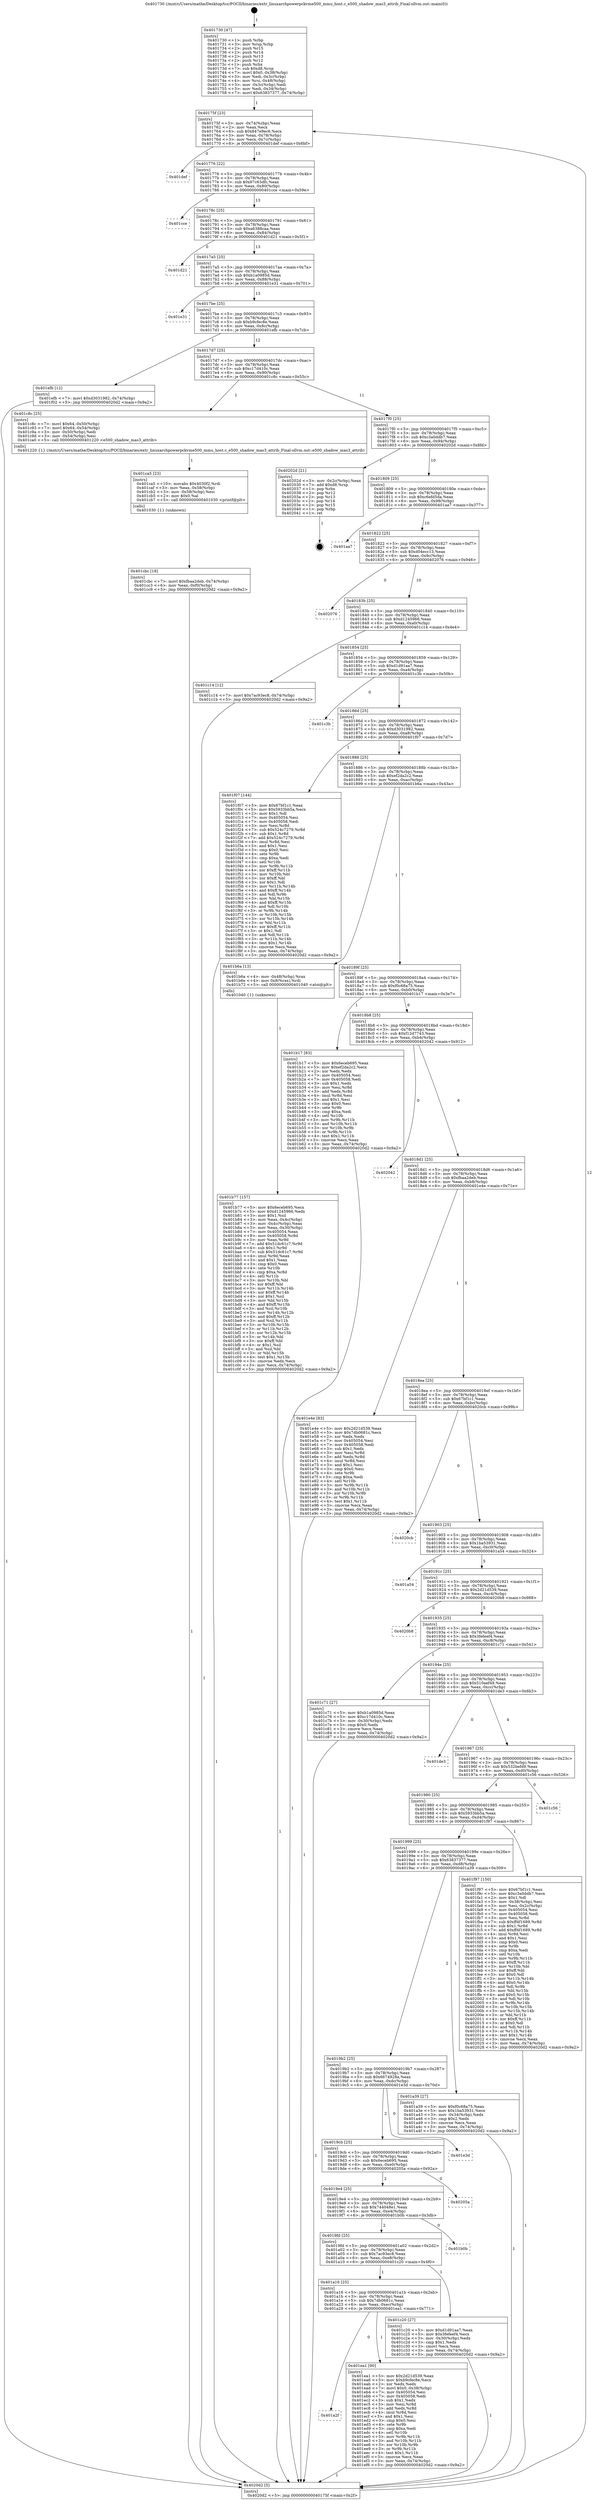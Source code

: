 digraph "0x401730" {
  label = "0x401730 (/mnt/c/Users/mathe/Desktop/tcc/POCII/binaries/extr_linuxarchpowerpckvme500_mmu_host.c_e500_shadow_mas3_attrib_Final-ollvm.out::main(0))"
  labelloc = "t"
  node[shape=record]

  Entry [label="",width=0.3,height=0.3,shape=circle,fillcolor=black,style=filled]
  "0x40175f" [label="{
     0x40175f [23]\l
     | [instrs]\l
     &nbsp;&nbsp;0x40175f \<+3\>: mov -0x74(%rbp),%eax\l
     &nbsp;&nbsp;0x401762 \<+2\>: mov %eax,%ecx\l
     &nbsp;&nbsp;0x401764 \<+6\>: sub $0x847e9ec6,%ecx\l
     &nbsp;&nbsp;0x40176a \<+3\>: mov %eax,-0x78(%rbp)\l
     &nbsp;&nbsp;0x40176d \<+3\>: mov %ecx,-0x7c(%rbp)\l
     &nbsp;&nbsp;0x401770 \<+6\>: je 0000000000401def \<main+0x6bf\>\l
  }"]
  "0x401def" [label="{
     0x401def\l
  }", style=dashed]
  "0x401776" [label="{
     0x401776 [22]\l
     | [instrs]\l
     &nbsp;&nbsp;0x401776 \<+5\>: jmp 000000000040177b \<main+0x4b\>\l
     &nbsp;&nbsp;0x40177b \<+3\>: mov -0x78(%rbp),%eax\l
     &nbsp;&nbsp;0x40177e \<+5\>: sub $0x97c63dfc,%eax\l
     &nbsp;&nbsp;0x401783 \<+3\>: mov %eax,-0x80(%rbp)\l
     &nbsp;&nbsp;0x401786 \<+6\>: je 0000000000401cce \<main+0x59e\>\l
  }"]
  Exit [label="",width=0.3,height=0.3,shape=circle,fillcolor=black,style=filled,peripheries=2]
  "0x401cce" [label="{
     0x401cce\l
  }", style=dashed]
  "0x40178c" [label="{
     0x40178c [25]\l
     | [instrs]\l
     &nbsp;&nbsp;0x40178c \<+5\>: jmp 0000000000401791 \<main+0x61\>\l
     &nbsp;&nbsp;0x401791 \<+3\>: mov -0x78(%rbp),%eax\l
     &nbsp;&nbsp;0x401794 \<+5\>: sub $0xa6388caa,%eax\l
     &nbsp;&nbsp;0x401799 \<+6\>: mov %eax,-0x84(%rbp)\l
     &nbsp;&nbsp;0x40179f \<+6\>: je 0000000000401d21 \<main+0x5f1\>\l
  }"]
  "0x401a2f" [label="{
     0x401a2f\l
  }", style=dashed]
  "0x401d21" [label="{
     0x401d21\l
  }", style=dashed]
  "0x4017a5" [label="{
     0x4017a5 [25]\l
     | [instrs]\l
     &nbsp;&nbsp;0x4017a5 \<+5\>: jmp 00000000004017aa \<main+0x7a\>\l
     &nbsp;&nbsp;0x4017aa \<+3\>: mov -0x78(%rbp),%eax\l
     &nbsp;&nbsp;0x4017ad \<+5\>: sub $0xb1a0985d,%eax\l
     &nbsp;&nbsp;0x4017b2 \<+6\>: mov %eax,-0x88(%rbp)\l
     &nbsp;&nbsp;0x4017b8 \<+6\>: je 0000000000401e31 \<main+0x701\>\l
  }"]
  "0x401ea1" [label="{
     0x401ea1 [90]\l
     | [instrs]\l
     &nbsp;&nbsp;0x401ea1 \<+5\>: mov $0x2d21d539,%eax\l
     &nbsp;&nbsp;0x401ea6 \<+5\>: mov $0xb9cfec8e,%ecx\l
     &nbsp;&nbsp;0x401eab \<+2\>: xor %edx,%edx\l
     &nbsp;&nbsp;0x401ead \<+7\>: movl $0x0,-0x38(%rbp)\l
     &nbsp;&nbsp;0x401eb4 \<+7\>: mov 0x405054,%esi\l
     &nbsp;&nbsp;0x401ebb \<+7\>: mov 0x405058,%edi\l
     &nbsp;&nbsp;0x401ec2 \<+3\>: sub $0x1,%edx\l
     &nbsp;&nbsp;0x401ec5 \<+3\>: mov %esi,%r8d\l
     &nbsp;&nbsp;0x401ec8 \<+3\>: add %edx,%r8d\l
     &nbsp;&nbsp;0x401ecb \<+4\>: imul %r8d,%esi\l
     &nbsp;&nbsp;0x401ecf \<+3\>: and $0x1,%esi\l
     &nbsp;&nbsp;0x401ed2 \<+3\>: cmp $0x0,%esi\l
     &nbsp;&nbsp;0x401ed5 \<+4\>: sete %r9b\l
     &nbsp;&nbsp;0x401ed9 \<+3\>: cmp $0xa,%edi\l
     &nbsp;&nbsp;0x401edc \<+4\>: setl %r10b\l
     &nbsp;&nbsp;0x401ee0 \<+3\>: mov %r9b,%r11b\l
     &nbsp;&nbsp;0x401ee3 \<+3\>: and %r10b,%r11b\l
     &nbsp;&nbsp;0x401ee6 \<+3\>: xor %r10b,%r9b\l
     &nbsp;&nbsp;0x401ee9 \<+3\>: or %r9b,%r11b\l
     &nbsp;&nbsp;0x401eec \<+4\>: test $0x1,%r11b\l
     &nbsp;&nbsp;0x401ef0 \<+3\>: cmovne %ecx,%eax\l
     &nbsp;&nbsp;0x401ef3 \<+3\>: mov %eax,-0x74(%rbp)\l
     &nbsp;&nbsp;0x401ef6 \<+5\>: jmp 00000000004020d2 \<main+0x9a2\>\l
  }"]
  "0x401e31" [label="{
     0x401e31\l
  }", style=dashed]
  "0x4017be" [label="{
     0x4017be [25]\l
     | [instrs]\l
     &nbsp;&nbsp;0x4017be \<+5\>: jmp 00000000004017c3 \<main+0x93\>\l
     &nbsp;&nbsp;0x4017c3 \<+3\>: mov -0x78(%rbp),%eax\l
     &nbsp;&nbsp;0x4017c6 \<+5\>: sub $0xb9cfec8e,%eax\l
     &nbsp;&nbsp;0x4017cb \<+6\>: mov %eax,-0x8c(%rbp)\l
     &nbsp;&nbsp;0x4017d1 \<+6\>: je 0000000000401efb \<main+0x7cb\>\l
  }"]
  "0x401cbc" [label="{
     0x401cbc [18]\l
     | [instrs]\l
     &nbsp;&nbsp;0x401cbc \<+7\>: movl $0xfbaa2deb,-0x74(%rbp)\l
     &nbsp;&nbsp;0x401cc3 \<+6\>: mov %eax,-0xf0(%rbp)\l
     &nbsp;&nbsp;0x401cc9 \<+5\>: jmp 00000000004020d2 \<main+0x9a2\>\l
  }"]
  "0x401efb" [label="{
     0x401efb [12]\l
     | [instrs]\l
     &nbsp;&nbsp;0x401efb \<+7\>: movl $0xd3031982,-0x74(%rbp)\l
     &nbsp;&nbsp;0x401f02 \<+5\>: jmp 00000000004020d2 \<main+0x9a2\>\l
  }"]
  "0x4017d7" [label="{
     0x4017d7 [25]\l
     | [instrs]\l
     &nbsp;&nbsp;0x4017d7 \<+5\>: jmp 00000000004017dc \<main+0xac\>\l
     &nbsp;&nbsp;0x4017dc \<+3\>: mov -0x78(%rbp),%eax\l
     &nbsp;&nbsp;0x4017df \<+5\>: sub $0xc17d410c,%eax\l
     &nbsp;&nbsp;0x4017e4 \<+6\>: mov %eax,-0x90(%rbp)\l
     &nbsp;&nbsp;0x4017ea \<+6\>: je 0000000000401c8c \<main+0x55c\>\l
  }"]
  "0x401ca5" [label="{
     0x401ca5 [23]\l
     | [instrs]\l
     &nbsp;&nbsp;0x401ca5 \<+10\>: movabs $0x4030f2,%rdi\l
     &nbsp;&nbsp;0x401caf \<+3\>: mov %eax,-0x58(%rbp)\l
     &nbsp;&nbsp;0x401cb2 \<+3\>: mov -0x58(%rbp),%esi\l
     &nbsp;&nbsp;0x401cb5 \<+2\>: mov $0x0,%al\l
     &nbsp;&nbsp;0x401cb7 \<+5\>: call 0000000000401030 \<printf@plt\>\l
     | [calls]\l
     &nbsp;&nbsp;0x401030 \{1\} (unknown)\l
  }"]
  "0x401c8c" [label="{
     0x401c8c [25]\l
     | [instrs]\l
     &nbsp;&nbsp;0x401c8c \<+7\>: movl $0x64,-0x50(%rbp)\l
     &nbsp;&nbsp;0x401c93 \<+7\>: movl $0x64,-0x54(%rbp)\l
     &nbsp;&nbsp;0x401c9a \<+3\>: mov -0x50(%rbp),%edi\l
     &nbsp;&nbsp;0x401c9d \<+3\>: mov -0x54(%rbp),%esi\l
     &nbsp;&nbsp;0x401ca0 \<+5\>: call 0000000000401220 \<e500_shadow_mas3_attrib\>\l
     | [calls]\l
     &nbsp;&nbsp;0x401220 \{1\} (/mnt/c/Users/mathe/Desktop/tcc/POCII/binaries/extr_linuxarchpowerpckvme500_mmu_host.c_e500_shadow_mas3_attrib_Final-ollvm.out::e500_shadow_mas3_attrib)\l
  }"]
  "0x4017f0" [label="{
     0x4017f0 [25]\l
     | [instrs]\l
     &nbsp;&nbsp;0x4017f0 \<+5\>: jmp 00000000004017f5 \<main+0xc5\>\l
     &nbsp;&nbsp;0x4017f5 \<+3\>: mov -0x78(%rbp),%eax\l
     &nbsp;&nbsp;0x4017f8 \<+5\>: sub $0xc3a0ddb7,%eax\l
     &nbsp;&nbsp;0x4017fd \<+6\>: mov %eax,-0x94(%rbp)\l
     &nbsp;&nbsp;0x401803 \<+6\>: je 000000000040202d \<main+0x8fd\>\l
  }"]
  "0x401a16" [label="{
     0x401a16 [25]\l
     | [instrs]\l
     &nbsp;&nbsp;0x401a16 \<+5\>: jmp 0000000000401a1b \<main+0x2eb\>\l
     &nbsp;&nbsp;0x401a1b \<+3\>: mov -0x78(%rbp),%eax\l
     &nbsp;&nbsp;0x401a1e \<+5\>: sub $0x7db0681c,%eax\l
     &nbsp;&nbsp;0x401a23 \<+6\>: mov %eax,-0xec(%rbp)\l
     &nbsp;&nbsp;0x401a29 \<+6\>: je 0000000000401ea1 \<main+0x771\>\l
  }"]
  "0x40202d" [label="{
     0x40202d [21]\l
     | [instrs]\l
     &nbsp;&nbsp;0x40202d \<+3\>: mov -0x2c(%rbp),%eax\l
     &nbsp;&nbsp;0x402030 \<+7\>: add $0xd8,%rsp\l
     &nbsp;&nbsp;0x402037 \<+1\>: pop %rbx\l
     &nbsp;&nbsp;0x402038 \<+2\>: pop %r12\l
     &nbsp;&nbsp;0x40203a \<+2\>: pop %r13\l
     &nbsp;&nbsp;0x40203c \<+2\>: pop %r14\l
     &nbsp;&nbsp;0x40203e \<+2\>: pop %r15\l
     &nbsp;&nbsp;0x402040 \<+1\>: pop %rbp\l
     &nbsp;&nbsp;0x402041 \<+1\>: ret\l
  }"]
  "0x401809" [label="{
     0x401809 [25]\l
     | [instrs]\l
     &nbsp;&nbsp;0x401809 \<+5\>: jmp 000000000040180e \<main+0xde\>\l
     &nbsp;&nbsp;0x40180e \<+3\>: mov -0x78(%rbp),%eax\l
     &nbsp;&nbsp;0x401811 \<+5\>: sub $0xc6efd5da,%eax\l
     &nbsp;&nbsp;0x401816 \<+6\>: mov %eax,-0x98(%rbp)\l
     &nbsp;&nbsp;0x40181c \<+6\>: je 0000000000401aa7 \<main+0x377\>\l
  }"]
  "0x401c20" [label="{
     0x401c20 [27]\l
     | [instrs]\l
     &nbsp;&nbsp;0x401c20 \<+5\>: mov $0xd1d91aa7,%eax\l
     &nbsp;&nbsp;0x401c25 \<+5\>: mov $0x3fefeef4,%ecx\l
     &nbsp;&nbsp;0x401c2a \<+3\>: mov -0x30(%rbp),%edx\l
     &nbsp;&nbsp;0x401c2d \<+3\>: cmp $0x1,%edx\l
     &nbsp;&nbsp;0x401c30 \<+3\>: cmovl %ecx,%eax\l
     &nbsp;&nbsp;0x401c33 \<+3\>: mov %eax,-0x74(%rbp)\l
     &nbsp;&nbsp;0x401c36 \<+5\>: jmp 00000000004020d2 \<main+0x9a2\>\l
  }"]
  "0x401aa7" [label="{
     0x401aa7\l
  }", style=dashed]
  "0x401822" [label="{
     0x401822 [25]\l
     | [instrs]\l
     &nbsp;&nbsp;0x401822 \<+5\>: jmp 0000000000401827 \<main+0xf7\>\l
     &nbsp;&nbsp;0x401827 \<+3\>: mov -0x78(%rbp),%eax\l
     &nbsp;&nbsp;0x40182a \<+5\>: sub $0xd04ecc13,%eax\l
     &nbsp;&nbsp;0x40182f \<+6\>: mov %eax,-0x9c(%rbp)\l
     &nbsp;&nbsp;0x401835 \<+6\>: je 0000000000402076 \<main+0x946\>\l
  }"]
  "0x4019fd" [label="{
     0x4019fd [25]\l
     | [instrs]\l
     &nbsp;&nbsp;0x4019fd \<+5\>: jmp 0000000000401a02 \<main+0x2d2\>\l
     &nbsp;&nbsp;0x401a02 \<+3\>: mov -0x78(%rbp),%eax\l
     &nbsp;&nbsp;0x401a05 \<+5\>: sub $0x7ac93ec8,%eax\l
     &nbsp;&nbsp;0x401a0a \<+6\>: mov %eax,-0xe8(%rbp)\l
     &nbsp;&nbsp;0x401a10 \<+6\>: je 0000000000401c20 \<main+0x4f0\>\l
  }"]
  "0x402076" [label="{
     0x402076\l
  }", style=dashed]
  "0x40183b" [label="{
     0x40183b [25]\l
     | [instrs]\l
     &nbsp;&nbsp;0x40183b \<+5\>: jmp 0000000000401840 \<main+0x110\>\l
     &nbsp;&nbsp;0x401840 \<+3\>: mov -0x78(%rbp),%eax\l
     &nbsp;&nbsp;0x401843 \<+5\>: sub $0xd1245966,%eax\l
     &nbsp;&nbsp;0x401848 \<+6\>: mov %eax,-0xa0(%rbp)\l
     &nbsp;&nbsp;0x40184e \<+6\>: je 0000000000401c14 \<main+0x4e4\>\l
  }"]
  "0x401b0b" [label="{
     0x401b0b\l
  }", style=dashed]
  "0x401c14" [label="{
     0x401c14 [12]\l
     | [instrs]\l
     &nbsp;&nbsp;0x401c14 \<+7\>: movl $0x7ac93ec8,-0x74(%rbp)\l
     &nbsp;&nbsp;0x401c1b \<+5\>: jmp 00000000004020d2 \<main+0x9a2\>\l
  }"]
  "0x401854" [label="{
     0x401854 [25]\l
     | [instrs]\l
     &nbsp;&nbsp;0x401854 \<+5\>: jmp 0000000000401859 \<main+0x129\>\l
     &nbsp;&nbsp;0x401859 \<+3\>: mov -0x78(%rbp),%eax\l
     &nbsp;&nbsp;0x40185c \<+5\>: sub $0xd1d91aa7,%eax\l
     &nbsp;&nbsp;0x401861 \<+6\>: mov %eax,-0xa4(%rbp)\l
     &nbsp;&nbsp;0x401867 \<+6\>: je 0000000000401c3b \<main+0x50b\>\l
  }"]
  "0x4019e4" [label="{
     0x4019e4 [25]\l
     | [instrs]\l
     &nbsp;&nbsp;0x4019e4 \<+5\>: jmp 00000000004019e9 \<main+0x2b9\>\l
     &nbsp;&nbsp;0x4019e9 \<+3\>: mov -0x78(%rbp),%eax\l
     &nbsp;&nbsp;0x4019ec \<+5\>: sub $0x744048e1,%eax\l
     &nbsp;&nbsp;0x4019f1 \<+6\>: mov %eax,-0xe4(%rbp)\l
     &nbsp;&nbsp;0x4019f7 \<+6\>: je 0000000000401b0b \<main+0x3db\>\l
  }"]
  "0x401c3b" [label="{
     0x401c3b\l
  }", style=dashed]
  "0x40186d" [label="{
     0x40186d [25]\l
     | [instrs]\l
     &nbsp;&nbsp;0x40186d \<+5\>: jmp 0000000000401872 \<main+0x142\>\l
     &nbsp;&nbsp;0x401872 \<+3\>: mov -0x78(%rbp),%eax\l
     &nbsp;&nbsp;0x401875 \<+5\>: sub $0xd3031982,%eax\l
     &nbsp;&nbsp;0x40187a \<+6\>: mov %eax,-0xa8(%rbp)\l
     &nbsp;&nbsp;0x401880 \<+6\>: je 0000000000401f07 \<main+0x7d7\>\l
  }"]
  "0x40205a" [label="{
     0x40205a\l
  }", style=dashed]
  "0x401f07" [label="{
     0x401f07 [144]\l
     | [instrs]\l
     &nbsp;&nbsp;0x401f07 \<+5\>: mov $0x67bf1c1,%eax\l
     &nbsp;&nbsp;0x401f0c \<+5\>: mov $0x5933bb5a,%ecx\l
     &nbsp;&nbsp;0x401f11 \<+2\>: mov $0x1,%dl\l
     &nbsp;&nbsp;0x401f13 \<+7\>: mov 0x405054,%esi\l
     &nbsp;&nbsp;0x401f1a \<+7\>: mov 0x405058,%edi\l
     &nbsp;&nbsp;0x401f21 \<+3\>: mov %esi,%r8d\l
     &nbsp;&nbsp;0x401f24 \<+7\>: sub $0x524c7279,%r8d\l
     &nbsp;&nbsp;0x401f2b \<+4\>: sub $0x1,%r8d\l
     &nbsp;&nbsp;0x401f2f \<+7\>: add $0x524c7279,%r8d\l
     &nbsp;&nbsp;0x401f36 \<+4\>: imul %r8d,%esi\l
     &nbsp;&nbsp;0x401f3a \<+3\>: and $0x1,%esi\l
     &nbsp;&nbsp;0x401f3d \<+3\>: cmp $0x0,%esi\l
     &nbsp;&nbsp;0x401f40 \<+4\>: sete %r9b\l
     &nbsp;&nbsp;0x401f44 \<+3\>: cmp $0xa,%edi\l
     &nbsp;&nbsp;0x401f47 \<+4\>: setl %r10b\l
     &nbsp;&nbsp;0x401f4b \<+3\>: mov %r9b,%r11b\l
     &nbsp;&nbsp;0x401f4e \<+4\>: xor $0xff,%r11b\l
     &nbsp;&nbsp;0x401f52 \<+3\>: mov %r10b,%bl\l
     &nbsp;&nbsp;0x401f55 \<+3\>: xor $0xff,%bl\l
     &nbsp;&nbsp;0x401f58 \<+3\>: xor $0x1,%dl\l
     &nbsp;&nbsp;0x401f5b \<+3\>: mov %r11b,%r14b\l
     &nbsp;&nbsp;0x401f5e \<+4\>: and $0xff,%r14b\l
     &nbsp;&nbsp;0x401f62 \<+3\>: and %dl,%r9b\l
     &nbsp;&nbsp;0x401f65 \<+3\>: mov %bl,%r15b\l
     &nbsp;&nbsp;0x401f68 \<+4\>: and $0xff,%r15b\l
     &nbsp;&nbsp;0x401f6c \<+3\>: and %dl,%r10b\l
     &nbsp;&nbsp;0x401f6f \<+3\>: or %r9b,%r14b\l
     &nbsp;&nbsp;0x401f72 \<+3\>: or %r10b,%r15b\l
     &nbsp;&nbsp;0x401f75 \<+3\>: xor %r15b,%r14b\l
     &nbsp;&nbsp;0x401f78 \<+3\>: or %bl,%r11b\l
     &nbsp;&nbsp;0x401f7b \<+4\>: xor $0xff,%r11b\l
     &nbsp;&nbsp;0x401f7f \<+3\>: or $0x1,%dl\l
     &nbsp;&nbsp;0x401f82 \<+3\>: and %dl,%r11b\l
     &nbsp;&nbsp;0x401f85 \<+3\>: or %r11b,%r14b\l
     &nbsp;&nbsp;0x401f88 \<+4\>: test $0x1,%r14b\l
     &nbsp;&nbsp;0x401f8c \<+3\>: cmovne %ecx,%eax\l
     &nbsp;&nbsp;0x401f8f \<+3\>: mov %eax,-0x74(%rbp)\l
     &nbsp;&nbsp;0x401f92 \<+5\>: jmp 00000000004020d2 \<main+0x9a2\>\l
  }"]
  "0x401886" [label="{
     0x401886 [25]\l
     | [instrs]\l
     &nbsp;&nbsp;0x401886 \<+5\>: jmp 000000000040188b \<main+0x15b\>\l
     &nbsp;&nbsp;0x40188b \<+3\>: mov -0x78(%rbp),%eax\l
     &nbsp;&nbsp;0x40188e \<+5\>: sub $0xef2da2c2,%eax\l
     &nbsp;&nbsp;0x401893 \<+6\>: mov %eax,-0xac(%rbp)\l
     &nbsp;&nbsp;0x401899 \<+6\>: je 0000000000401b6a \<main+0x43a\>\l
  }"]
  "0x4019cb" [label="{
     0x4019cb [25]\l
     | [instrs]\l
     &nbsp;&nbsp;0x4019cb \<+5\>: jmp 00000000004019d0 \<main+0x2a0\>\l
     &nbsp;&nbsp;0x4019d0 \<+3\>: mov -0x78(%rbp),%eax\l
     &nbsp;&nbsp;0x4019d3 \<+5\>: sub $0x6eceb695,%eax\l
     &nbsp;&nbsp;0x4019d8 \<+6\>: mov %eax,-0xe0(%rbp)\l
     &nbsp;&nbsp;0x4019de \<+6\>: je 000000000040205a \<main+0x92a\>\l
  }"]
  "0x401b6a" [label="{
     0x401b6a [13]\l
     | [instrs]\l
     &nbsp;&nbsp;0x401b6a \<+4\>: mov -0x48(%rbp),%rax\l
     &nbsp;&nbsp;0x401b6e \<+4\>: mov 0x8(%rax),%rdi\l
     &nbsp;&nbsp;0x401b72 \<+5\>: call 0000000000401040 \<atoi@plt\>\l
     | [calls]\l
     &nbsp;&nbsp;0x401040 \{1\} (unknown)\l
  }"]
  "0x40189f" [label="{
     0x40189f [25]\l
     | [instrs]\l
     &nbsp;&nbsp;0x40189f \<+5\>: jmp 00000000004018a4 \<main+0x174\>\l
     &nbsp;&nbsp;0x4018a4 \<+3\>: mov -0x78(%rbp),%eax\l
     &nbsp;&nbsp;0x4018a7 \<+5\>: sub $0xf0c68a75,%eax\l
     &nbsp;&nbsp;0x4018ac \<+6\>: mov %eax,-0xb0(%rbp)\l
     &nbsp;&nbsp;0x4018b2 \<+6\>: je 0000000000401b17 \<main+0x3e7\>\l
  }"]
  "0x401e3d" [label="{
     0x401e3d\l
  }", style=dashed]
  "0x401b17" [label="{
     0x401b17 [83]\l
     | [instrs]\l
     &nbsp;&nbsp;0x401b17 \<+5\>: mov $0x6eceb695,%eax\l
     &nbsp;&nbsp;0x401b1c \<+5\>: mov $0xef2da2c2,%ecx\l
     &nbsp;&nbsp;0x401b21 \<+2\>: xor %edx,%edx\l
     &nbsp;&nbsp;0x401b23 \<+7\>: mov 0x405054,%esi\l
     &nbsp;&nbsp;0x401b2a \<+7\>: mov 0x405058,%edi\l
     &nbsp;&nbsp;0x401b31 \<+3\>: sub $0x1,%edx\l
     &nbsp;&nbsp;0x401b34 \<+3\>: mov %esi,%r8d\l
     &nbsp;&nbsp;0x401b37 \<+3\>: add %edx,%r8d\l
     &nbsp;&nbsp;0x401b3a \<+4\>: imul %r8d,%esi\l
     &nbsp;&nbsp;0x401b3e \<+3\>: and $0x1,%esi\l
     &nbsp;&nbsp;0x401b41 \<+3\>: cmp $0x0,%esi\l
     &nbsp;&nbsp;0x401b44 \<+4\>: sete %r9b\l
     &nbsp;&nbsp;0x401b48 \<+3\>: cmp $0xa,%edi\l
     &nbsp;&nbsp;0x401b4b \<+4\>: setl %r10b\l
     &nbsp;&nbsp;0x401b4f \<+3\>: mov %r9b,%r11b\l
     &nbsp;&nbsp;0x401b52 \<+3\>: and %r10b,%r11b\l
     &nbsp;&nbsp;0x401b55 \<+3\>: xor %r10b,%r9b\l
     &nbsp;&nbsp;0x401b58 \<+3\>: or %r9b,%r11b\l
     &nbsp;&nbsp;0x401b5b \<+4\>: test $0x1,%r11b\l
     &nbsp;&nbsp;0x401b5f \<+3\>: cmovne %ecx,%eax\l
     &nbsp;&nbsp;0x401b62 \<+3\>: mov %eax,-0x74(%rbp)\l
     &nbsp;&nbsp;0x401b65 \<+5\>: jmp 00000000004020d2 \<main+0x9a2\>\l
  }"]
  "0x4018b8" [label="{
     0x4018b8 [25]\l
     | [instrs]\l
     &nbsp;&nbsp;0x4018b8 \<+5\>: jmp 00000000004018bd \<main+0x18d\>\l
     &nbsp;&nbsp;0x4018bd \<+3\>: mov -0x78(%rbp),%eax\l
     &nbsp;&nbsp;0x4018c0 \<+5\>: sub $0xf12d7743,%eax\l
     &nbsp;&nbsp;0x4018c5 \<+6\>: mov %eax,-0xb4(%rbp)\l
     &nbsp;&nbsp;0x4018cb \<+6\>: je 0000000000402042 \<main+0x912\>\l
  }"]
  "0x401b77" [label="{
     0x401b77 [157]\l
     | [instrs]\l
     &nbsp;&nbsp;0x401b77 \<+5\>: mov $0x6eceb695,%ecx\l
     &nbsp;&nbsp;0x401b7c \<+5\>: mov $0xd1245966,%edx\l
     &nbsp;&nbsp;0x401b81 \<+3\>: mov $0x1,%sil\l
     &nbsp;&nbsp;0x401b84 \<+3\>: mov %eax,-0x4c(%rbp)\l
     &nbsp;&nbsp;0x401b87 \<+3\>: mov -0x4c(%rbp),%eax\l
     &nbsp;&nbsp;0x401b8a \<+3\>: mov %eax,-0x30(%rbp)\l
     &nbsp;&nbsp;0x401b8d \<+7\>: mov 0x405054,%eax\l
     &nbsp;&nbsp;0x401b94 \<+8\>: mov 0x405058,%r8d\l
     &nbsp;&nbsp;0x401b9c \<+3\>: mov %eax,%r9d\l
     &nbsp;&nbsp;0x401b9f \<+7\>: add $0x51dc61c7,%r9d\l
     &nbsp;&nbsp;0x401ba6 \<+4\>: sub $0x1,%r9d\l
     &nbsp;&nbsp;0x401baa \<+7\>: sub $0x51dc61c7,%r9d\l
     &nbsp;&nbsp;0x401bb1 \<+4\>: imul %r9d,%eax\l
     &nbsp;&nbsp;0x401bb5 \<+3\>: and $0x1,%eax\l
     &nbsp;&nbsp;0x401bb8 \<+3\>: cmp $0x0,%eax\l
     &nbsp;&nbsp;0x401bbb \<+4\>: sete %r10b\l
     &nbsp;&nbsp;0x401bbf \<+4\>: cmp $0xa,%r8d\l
     &nbsp;&nbsp;0x401bc3 \<+4\>: setl %r11b\l
     &nbsp;&nbsp;0x401bc7 \<+3\>: mov %r10b,%bl\l
     &nbsp;&nbsp;0x401bca \<+3\>: xor $0xff,%bl\l
     &nbsp;&nbsp;0x401bcd \<+3\>: mov %r11b,%r14b\l
     &nbsp;&nbsp;0x401bd0 \<+4\>: xor $0xff,%r14b\l
     &nbsp;&nbsp;0x401bd4 \<+4\>: xor $0x1,%sil\l
     &nbsp;&nbsp;0x401bd8 \<+3\>: mov %bl,%r15b\l
     &nbsp;&nbsp;0x401bdb \<+4\>: and $0xff,%r15b\l
     &nbsp;&nbsp;0x401bdf \<+3\>: and %sil,%r10b\l
     &nbsp;&nbsp;0x401be2 \<+3\>: mov %r14b,%r12b\l
     &nbsp;&nbsp;0x401be5 \<+4\>: and $0xff,%r12b\l
     &nbsp;&nbsp;0x401be9 \<+3\>: and %sil,%r11b\l
     &nbsp;&nbsp;0x401bec \<+3\>: or %r10b,%r15b\l
     &nbsp;&nbsp;0x401bef \<+3\>: or %r11b,%r12b\l
     &nbsp;&nbsp;0x401bf2 \<+3\>: xor %r12b,%r15b\l
     &nbsp;&nbsp;0x401bf5 \<+3\>: or %r14b,%bl\l
     &nbsp;&nbsp;0x401bf8 \<+3\>: xor $0xff,%bl\l
     &nbsp;&nbsp;0x401bfb \<+4\>: or $0x1,%sil\l
     &nbsp;&nbsp;0x401bff \<+3\>: and %sil,%bl\l
     &nbsp;&nbsp;0x401c02 \<+3\>: or %bl,%r15b\l
     &nbsp;&nbsp;0x401c05 \<+4\>: test $0x1,%r15b\l
     &nbsp;&nbsp;0x401c09 \<+3\>: cmovne %edx,%ecx\l
     &nbsp;&nbsp;0x401c0c \<+3\>: mov %ecx,-0x74(%rbp)\l
     &nbsp;&nbsp;0x401c0f \<+5\>: jmp 00000000004020d2 \<main+0x9a2\>\l
  }"]
  "0x402042" [label="{
     0x402042\l
  }", style=dashed]
  "0x4018d1" [label="{
     0x4018d1 [25]\l
     | [instrs]\l
     &nbsp;&nbsp;0x4018d1 \<+5\>: jmp 00000000004018d6 \<main+0x1a6\>\l
     &nbsp;&nbsp;0x4018d6 \<+3\>: mov -0x78(%rbp),%eax\l
     &nbsp;&nbsp;0x4018d9 \<+5\>: sub $0xfbaa2deb,%eax\l
     &nbsp;&nbsp;0x4018de \<+6\>: mov %eax,-0xb8(%rbp)\l
     &nbsp;&nbsp;0x4018e4 \<+6\>: je 0000000000401e4e \<main+0x71e\>\l
  }"]
  "0x401730" [label="{
     0x401730 [47]\l
     | [instrs]\l
     &nbsp;&nbsp;0x401730 \<+1\>: push %rbp\l
     &nbsp;&nbsp;0x401731 \<+3\>: mov %rsp,%rbp\l
     &nbsp;&nbsp;0x401734 \<+2\>: push %r15\l
     &nbsp;&nbsp;0x401736 \<+2\>: push %r14\l
     &nbsp;&nbsp;0x401738 \<+2\>: push %r13\l
     &nbsp;&nbsp;0x40173a \<+2\>: push %r12\l
     &nbsp;&nbsp;0x40173c \<+1\>: push %rbx\l
     &nbsp;&nbsp;0x40173d \<+7\>: sub $0xd8,%rsp\l
     &nbsp;&nbsp;0x401744 \<+7\>: movl $0x0,-0x38(%rbp)\l
     &nbsp;&nbsp;0x40174b \<+3\>: mov %edi,-0x3c(%rbp)\l
     &nbsp;&nbsp;0x40174e \<+4\>: mov %rsi,-0x48(%rbp)\l
     &nbsp;&nbsp;0x401752 \<+3\>: mov -0x3c(%rbp),%edi\l
     &nbsp;&nbsp;0x401755 \<+3\>: mov %edi,-0x34(%rbp)\l
     &nbsp;&nbsp;0x401758 \<+7\>: movl $0x63837377,-0x74(%rbp)\l
  }"]
  "0x401e4e" [label="{
     0x401e4e [83]\l
     | [instrs]\l
     &nbsp;&nbsp;0x401e4e \<+5\>: mov $0x2d21d539,%eax\l
     &nbsp;&nbsp;0x401e53 \<+5\>: mov $0x7db0681c,%ecx\l
     &nbsp;&nbsp;0x401e58 \<+2\>: xor %edx,%edx\l
     &nbsp;&nbsp;0x401e5a \<+7\>: mov 0x405054,%esi\l
     &nbsp;&nbsp;0x401e61 \<+7\>: mov 0x405058,%edi\l
     &nbsp;&nbsp;0x401e68 \<+3\>: sub $0x1,%edx\l
     &nbsp;&nbsp;0x401e6b \<+3\>: mov %esi,%r8d\l
     &nbsp;&nbsp;0x401e6e \<+3\>: add %edx,%r8d\l
     &nbsp;&nbsp;0x401e71 \<+4\>: imul %r8d,%esi\l
     &nbsp;&nbsp;0x401e75 \<+3\>: and $0x1,%esi\l
     &nbsp;&nbsp;0x401e78 \<+3\>: cmp $0x0,%esi\l
     &nbsp;&nbsp;0x401e7b \<+4\>: sete %r9b\l
     &nbsp;&nbsp;0x401e7f \<+3\>: cmp $0xa,%edi\l
     &nbsp;&nbsp;0x401e82 \<+4\>: setl %r10b\l
     &nbsp;&nbsp;0x401e86 \<+3\>: mov %r9b,%r11b\l
     &nbsp;&nbsp;0x401e89 \<+3\>: and %r10b,%r11b\l
     &nbsp;&nbsp;0x401e8c \<+3\>: xor %r10b,%r9b\l
     &nbsp;&nbsp;0x401e8f \<+3\>: or %r9b,%r11b\l
     &nbsp;&nbsp;0x401e92 \<+4\>: test $0x1,%r11b\l
     &nbsp;&nbsp;0x401e96 \<+3\>: cmovne %ecx,%eax\l
     &nbsp;&nbsp;0x401e99 \<+3\>: mov %eax,-0x74(%rbp)\l
     &nbsp;&nbsp;0x401e9c \<+5\>: jmp 00000000004020d2 \<main+0x9a2\>\l
  }"]
  "0x4018ea" [label="{
     0x4018ea [25]\l
     | [instrs]\l
     &nbsp;&nbsp;0x4018ea \<+5\>: jmp 00000000004018ef \<main+0x1bf\>\l
     &nbsp;&nbsp;0x4018ef \<+3\>: mov -0x78(%rbp),%eax\l
     &nbsp;&nbsp;0x4018f2 \<+5\>: sub $0x67bf1c1,%eax\l
     &nbsp;&nbsp;0x4018f7 \<+6\>: mov %eax,-0xbc(%rbp)\l
     &nbsp;&nbsp;0x4018fd \<+6\>: je 00000000004020cb \<main+0x99b\>\l
  }"]
  "0x4020d2" [label="{
     0x4020d2 [5]\l
     | [instrs]\l
     &nbsp;&nbsp;0x4020d2 \<+5\>: jmp 000000000040175f \<main+0x2f\>\l
  }"]
  "0x4020cb" [label="{
     0x4020cb\l
  }", style=dashed]
  "0x401903" [label="{
     0x401903 [25]\l
     | [instrs]\l
     &nbsp;&nbsp;0x401903 \<+5\>: jmp 0000000000401908 \<main+0x1d8\>\l
     &nbsp;&nbsp;0x401908 \<+3\>: mov -0x78(%rbp),%eax\l
     &nbsp;&nbsp;0x40190b \<+5\>: sub $0x1ba53931,%eax\l
     &nbsp;&nbsp;0x401910 \<+6\>: mov %eax,-0xc0(%rbp)\l
     &nbsp;&nbsp;0x401916 \<+6\>: je 0000000000401a54 \<main+0x324\>\l
  }"]
  "0x4019b2" [label="{
     0x4019b2 [25]\l
     | [instrs]\l
     &nbsp;&nbsp;0x4019b2 \<+5\>: jmp 00000000004019b7 \<main+0x287\>\l
     &nbsp;&nbsp;0x4019b7 \<+3\>: mov -0x78(%rbp),%eax\l
     &nbsp;&nbsp;0x4019ba \<+5\>: sub $0x6674928a,%eax\l
     &nbsp;&nbsp;0x4019bf \<+6\>: mov %eax,-0xdc(%rbp)\l
     &nbsp;&nbsp;0x4019c5 \<+6\>: je 0000000000401e3d \<main+0x70d\>\l
  }"]
  "0x401a54" [label="{
     0x401a54\l
  }", style=dashed]
  "0x40191c" [label="{
     0x40191c [25]\l
     | [instrs]\l
     &nbsp;&nbsp;0x40191c \<+5\>: jmp 0000000000401921 \<main+0x1f1\>\l
     &nbsp;&nbsp;0x401921 \<+3\>: mov -0x78(%rbp),%eax\l
     &nbsp;&nbsp;0x401924 \<+5\>: sub $0x2d21d539,%eax\l
     &nbsp;&nbsp;0x401929 \<+6\>: mov %eax,-0xc4(%rbp)\l
     &nbsp;&nbsp;0x40192f \<+6\>: je 00000000004020b8 \<main+0x988\>\l
  }"]
  "0x401a39" [label="{
     0x401a39 [27]\l
     | [instrs]\l
     &nbsp;&nbsp;0x401a39 \<+5\>: mov $0xf0c68a75,%eax\l
     &nbsp;&nbsp;0x401a3e \<+5\>: mov $0x1ba53931,%ecx\l
     &nbsp;&nbsp;0x401a43 \<+3\>: mov -0x34(%rbp),%edx\l
     &nbsp;&nbsp;0x401a46 \<+3\>: cmp $0x2,%edx\l
     &nbsp;&nbsp;0x401a49 \<+3\>: cmovne %ecx,%eax\l
     &nbsp;&nbsp;0x401a4c \<+3\>: mov %eax,-0x74(%rbp)\l
     &nbsp;&nbsp;0x401a4f \<+5\>: jmp 00000000004020d2 \<main+0x9a2\>\l
  }"]
  "0x4020b8" [label="{
     0x4020b8\l
  }", style=dashed]
  "0x401935" [label="{
     0x401935 [25]\l
     | [instrs]\l
     &nbsp;&nbsp;0x401935 \<+5\>: jmp 000000000040193a \<main+0x20a\>\l
     &nbsp;&nbsp;0x40193a \<+3\>: mov -0x78(%rbp),%eax\l
     &nbsp;&nbsp;0x40193d \<+5\>: sub $0x3fefeef4,%eax\l
     &nbsp;&nbsp;0x401942 \<+6\>: mov %eax,-0xc8(%rbp)\l
     &nbsp;&nbsp;0x401948 \<+6\>: je 0000000000401c71 \<main+0x541\>\l
  }"]
  "0x401999" [label="{
     0x401999 [25]\l
     | [instrs]\l
     &nbsp;&nbsp;0x401999 \<+5\>: jmp 000000000040199e \<main+0x26e\>\l
     &nbsp;&nbsp;0x40199e \<+3\>: mov -0x78(%rbp),%eax\l
     &nbsp;&nbsp;0x4019a1 \<+5\>: sub $0x63837377,%eax\l
     &nbsp;&nbsp;0x4019a6 \<+6\>: mov %eax,-0xd8(%rbp)\l
     &nbsp;&nbsp;0x4019ac \<+6\>: je 0000000000401a39 \<main+0x309\>\l
  }"]
  "0x401c71" [label="{
     0x401c71 [27]\l
     | [instrs]\l
     &nbsp;&nbsp;0x401c71 \<+5\>: mov $0xb1a0985d,%eax\l
     &nbsp;&nbsp;0x401c76 \<+5\>: mov $0xc17d410c,%ecx\l
     &nbsp;&nbsp;0x401c7b \<+3\>: mov -0x30(%rbp),%edx\l
     &nbsp;&nbsp;0x401c7e \<+3\>: cmp $0x0,%edx\l
     &nbsp;&nbsp;0x401c81 \<+3\>: cmove %ecx,%eax\l
     &nbsp;&nbsp;0x401c84 \<+3\>: mov %eax,-0x74(%rbp)\l
     &nbsp;&nbsp;0x401c87 \<+5\>: jmp 00000000004020d2 \<main+0x9a2\>\l
  }"]
  "0x40194e" [label="{
     0x40194e [25]\l
     | [instrs]\l
     &nbsp;&nbsp;0x40194e \<+5\>: jmp 0000000000401953 \<main+0x223\>\l
     &nbsp;&nbsp;0x401953 \<+3\>: mov -0x78(%rbp),%eax\l
     &nbsp;&nbsp;0x401956 \<+5\>: sub $0x510aef49,%eax\l
     &nbsp;&nbsp;0x40195b \<+6\>: mov %eax,-0xcc(%rbp)\l
     &nbsp;&nbsp;0x401961 \<+6\>: je 0000000000401de3 \<main+0x6b3\>\l
  }"]
  "0x401f97" [label="{
     0x401f97 [150]\l
     | [instrs]\l
     &nbsp;&nbsp;0x401f97 \<+5\>: mov $0x67bf1c1,%eax\l
     &nbsp;&nbsp;0x401f9c \<+5\>: mov $0xc3a0ddb7,%ecx\l
     &nbsp;&nbsp;0x401fa1 \<+2\>: mov $0x1,%dl\l
     &nbsp;&nbsp;0x401fa3 \<+3\>: mov -0x38(%rbp),%esi\l
     &nbsp;&nbsp;0x401fa6 \<+3\>: mov %esi,-0x2c(%rbp)\l
     &nbsp;&nbsp;0x401fa9 \<+7\>: mov 0x405054,%esi\l
     &nbsp;&nbsp;0x401fb0 \<+7\>: mov 0x405058,%edi\l
     &nbsp;&nbsp;0x401fb7 \<+3\>: mov %esi,%r8d\l
     &nbsp;&nbsp;0x401fba \<+7\>: sub $0xff4f1689,%r8d\l
     &nbsp;&nbsp;0x401fc1 \<+4\>: sub $0x1,%r8d\l
     &nbsp;&nbsp;0x401fc5 \<+7\>: add $0xff4f1689,%r8d\l
     &nbsp;&nbsp;0x401fcc \<+4\>: imul %r8d,%esi\l
     &nbsp;&nbsp;0x401fd0 \<+3\>: and $0x1,%esi\l
     &nbsp;&nbsp;0x401fd3 \<+3\>: cmp $0x0,%esi\l
     &nbsp;&nbsp;0x401fd6 \<+4\>: sete %r9b\l
     &nbsp;&nbsp;0x401fda \<+3\>: cmp $0xa,%edi\l
     &nbsp;&nbsp;0x401fdd \<+4\>: setl %r10b\l
     &nbsp;&nbsp;0x401fe1 \<+3\>: mov %r9b,%r11b\l
     &nbsp;&nbsp;0x401fe4 \<+4\>: xor $0xff,%r11b\l
     &nbsp;&nbsp;0x401fe8 \<+3\>: mov %r10b,%bl\l
     &nbsp;&nbsp;0x401feb \<+3\>: xor $0xff,%bl\l
     &nbsp;&nbsp;0x401fee \<+3\>: xor $0x0,%dl\l
     &nbsp;&nbsp;0x401ff1 \<+3\>: mov %r11b,%r14b\l
     &nbsp;&nbsp;0x401ff4 \<+4\>: and $0x0,%r14b\l
     &nbsp;&nbsp;0x401ff8 \<+3\>: and %dl,%r9b\l
     &nbsp;&nbsp;0x401ffb \<+3\>: mov %bl,%r15b\l
     &nbsp;&nbsp;0x401ffe \<+4\>: and $0x0,%r15b\l
     &nbsp;&nbsp;0x402002 \<+3\>: and %dl,%r10b\l
     &nbsp;&nbsp;0x402005 \<+3\>: or %r9b,%r14b\l
     &nbsp;&nbsp;0x402008 \<+3\>: or %r10b,%r15b\l
     &nbsp;&nbsp;0x40200b \<+3\>: xor %r15b,%r14b\l
     &nbsp;&nbsp;0x40200e \<+3\>: or %bl,%r11b\l
     &nbsp;&nbsp;0x402011 \<+4\>: xor $0xff,%r11b\l
     &nbsp;&nbsp;0x402015 \<+3\>: or $0x0,%dl\l
     &nbsp;&nbsp;0x402018 \<+3\>: and %dl,%r11b\l
     &nbsp;&nbsp;0x40201b \<+3\>: or %r11b,%r14b\l
     &nbsp;&nbsp;0x40201e \<+4\>: test $0x1,%r14b\l
     &nbsp;&nbsp;0x402022 \<+3\>: cmovne %ecx,%eax\l
     &nbsp;&nbsp;0x402025 \<+3\>: mov %eax,-0x74(%rbp)\l
     &nbsp;&nbsp;0x402028 \<+5\>: jmp 00000000004020d2 \<main+0x9a2\>\l
  }"]
  "0x401de3" [label="{
     0x401de3\l
  }", style=dashed]
  "0x401967" [label="{
     0x401967 [25]\l
     | [instrs]\l
     &nbsp;&nbsp;0x401967 \<+5\>: jmp 000000000040196c \<main+0x23c\>\l
     &nbsp;&nbsp;0x40196c \<+3\>: mov -0x78(%rbp),%eax\l
     &nbsp;&nbsp;0x40196f \<+5\>: sub $0x532befd9,%eax\l
     &nbsp;&nbsp;0x401974 \<+6\>: mov %eax,-0xd0(%rbp)\l
     &nbsp;&nbsp;0x40197a \<+6\>: je 0000000000401c56 \<main+0x526\>\l
  }"]
  "0x401980" [label="{
     0x401980 [25]\l
     | [instrs]\l
     &nbsp;&nbsp;0x401980 \<+5\>: jmp 0000000000401985 \<main+0x255\>\l
     &nbsp;&nbsp;0x401985 \<+3\>: mov -0x78(%rbp),%eax\l
     &nbsp;&nbsp;0x401988 \<+5\>: sub $0x5933bb5a,%eax\l
     &nbsp;&nbsp;0x40198d \<+6\>: mov %eax,-0xd4(%rbp)\l
     &nbsp;&nbsp;0x401993 \<+6\>: je 0000000000401f97 \<main+0x867\>\l
  }"]
  "0x401c56" [label="{
     0x401c56\l
  }", style=dashed]
  Entry -> "0x401730" [label=" 1"]
  "0x40175f" -> "0x401def" [label=" 0"]
  "0x40175f" -> "0x401776" [label=" 13"]
  "0x40202d" -> Exit [label=" 1"]
  "0x401776" -> "0x401cce" [label=" 0"]
  "0x401776" -> "0x40178c" [label=" 13"]
  "0x401f97" -> "0x4020d2" [label=" 1"]
  "0x40178c" -> "0x401d21" [label=" 0"]
  "0x40178c" -> "0x4017a5" [label=" 13"]
  "0x401f07" -> "0x4020d2" [label=" 1"]
  "0x4017a5" -> "0x401e31" [label=" 0"]
  "0x4017a5" -> "0x4017be" [label=" 13"]
  "0x401efb" -> "0x4020d2" [label=" 1"]
  "0x4017be" -> "0x401efb" [label=" 1"]
  "0x4017be" -> "0x4017d7" [label=" 12"]
  "0x401a16" -> "0x401a2f" [label=" 0"]
  "0x4017d7" -> "0x401c8c" [label=" 1"]
  "0x4017d7" -> "0x4017f0" [label=" 11"]
  "0x401a16" -> "0x401ea1" [label=" 1"]
  "0x4017f0" -> "0x40202d" [label=" 1"]
  "0x4017f0" -> "0x401809" [label=" 10"]
  "0x401ea1" -> "0x4020d2" [label=" 1"]
  "0x401809" -> "0x401aa7" [label=" 0"]
  "0x401809" -> "0x401822" [label=" 10"]
  "0x401e4e" -> "0x4020d2" [label=" 1"]
  "0x401822" -> "0x402076" [label=" 0"]
  "0x401822" -> "0x40183b" [label=" 10"]
  "0x401ca5" -> "0x401cbc" [label=" 1"]
  "0x40183b" -> "0x401c14" [label=" 1"]
  "0x40183b" -> "0x401854" [label=" 9"]
  "0x401c8c" -> "0x401ca5" [label=" 1"]
  "0x401854" -> "0x401c3b" [label=" 0"]
  "0x401854" -> "0x40186d" [label=" 9"]
  "0x401c20" -> "0x4020d2" [label=" 1"]
  "0x40186d" -> "0x401f07" [label=" 1"]
  "0x40186d" -> "0x401886" [label=" 8"]
  "0x4019fd" -> "0x401a16" [label=" 1"]
  "0x401886" -> "0x401b6a" [label=" 1"]
  "0x401886" -> "0x40189f" [label=" 7"]
  "0x401cbc" -> "0x4020d2" [label=" 1"]
  "0x40189f" -> "0x401b17" [label=" 1"]
  "0x40189f" -> "0x4018b8" [label=" 6"]
  "0x4019e4" -> "0x4019fd" [label=" 2"]
  "0x4018b8" -> "0x402042" [label=" 0"]
  "0x4018b8" -> "0x4018d1" [label=" 6"]
  "0x401c71" -> "0x4020d2" [label=" 1"]
  "0x4018d1" -> "0x401e4e" [label=" 1"]
  "0x4018d1" -> "0x4018ea" [label=" 5"]
  "0x4019cb" -> "0x4019e4" [label=" 2"]
  "0x4018ea" -> "0x4020cb" [label=" 0"]
  "0x4018ea" -> "0x401903" [label=" 5"]
  "0x4019cb" -> "0x40205a" [label=" 0"]
  "0x401903" -> "0x401a54" [label=" 0"]
  "0x401903" -> "0x40191c" [label=" 5"]
  "0x4019fd" -> "0x401c20" [label=" 1"]
  "0x40191c" -> "0x4020b8" [label=" 0"]
  "0x40191c" -> "0x401935" [label=" 5"]
  "0x4019b2" -> "0x4019cb" [label=" 2"]
  "0x401935" -> "0x401c71" [label=" 1"]
  "0x401935" -> "0x40194e" [label=" 4"]
  "0x4019e4" -> "0x401b0b" [label=" 0"]
  "0x40194e" -> "0x401de3" [label=" 0"]
  "0x40194e" -> "0x401967" [label=" 4"]
  "0x401c14" -> "0x4020d2" [label=" 1"]
  "0x401967" -> "0x401c56" [label=" 0"]
  "0x401967" -> "0x401980" [label=" 4"]
  "0x401b77" -> "0x4020d2" [label=" 1"]
  "0x401980" -> "0x401f97" [label=" 1"]
  "0x401980" -> "0x401999" [label=" 3"]
  "0x4019b2" -> "0x401e3d" [label=" 0"]
  "0x401999" -> "0x401a39" [label=" 1"]
  "0x401999" -> "0x4019b2" [label=" 2"]
  "0x401a39" -> "0x4020d2" [label=" 1"]
  "0x401730" -> "0x40175f" [label=" 1"]
  "0x4020d2" -> "0x40175f" [label=" 12"]
  "0x401b17" -> "0x4020d2" [label=" 1"]
  "0x401b6a" -> "0x401b77" [label=" 1"]
}
